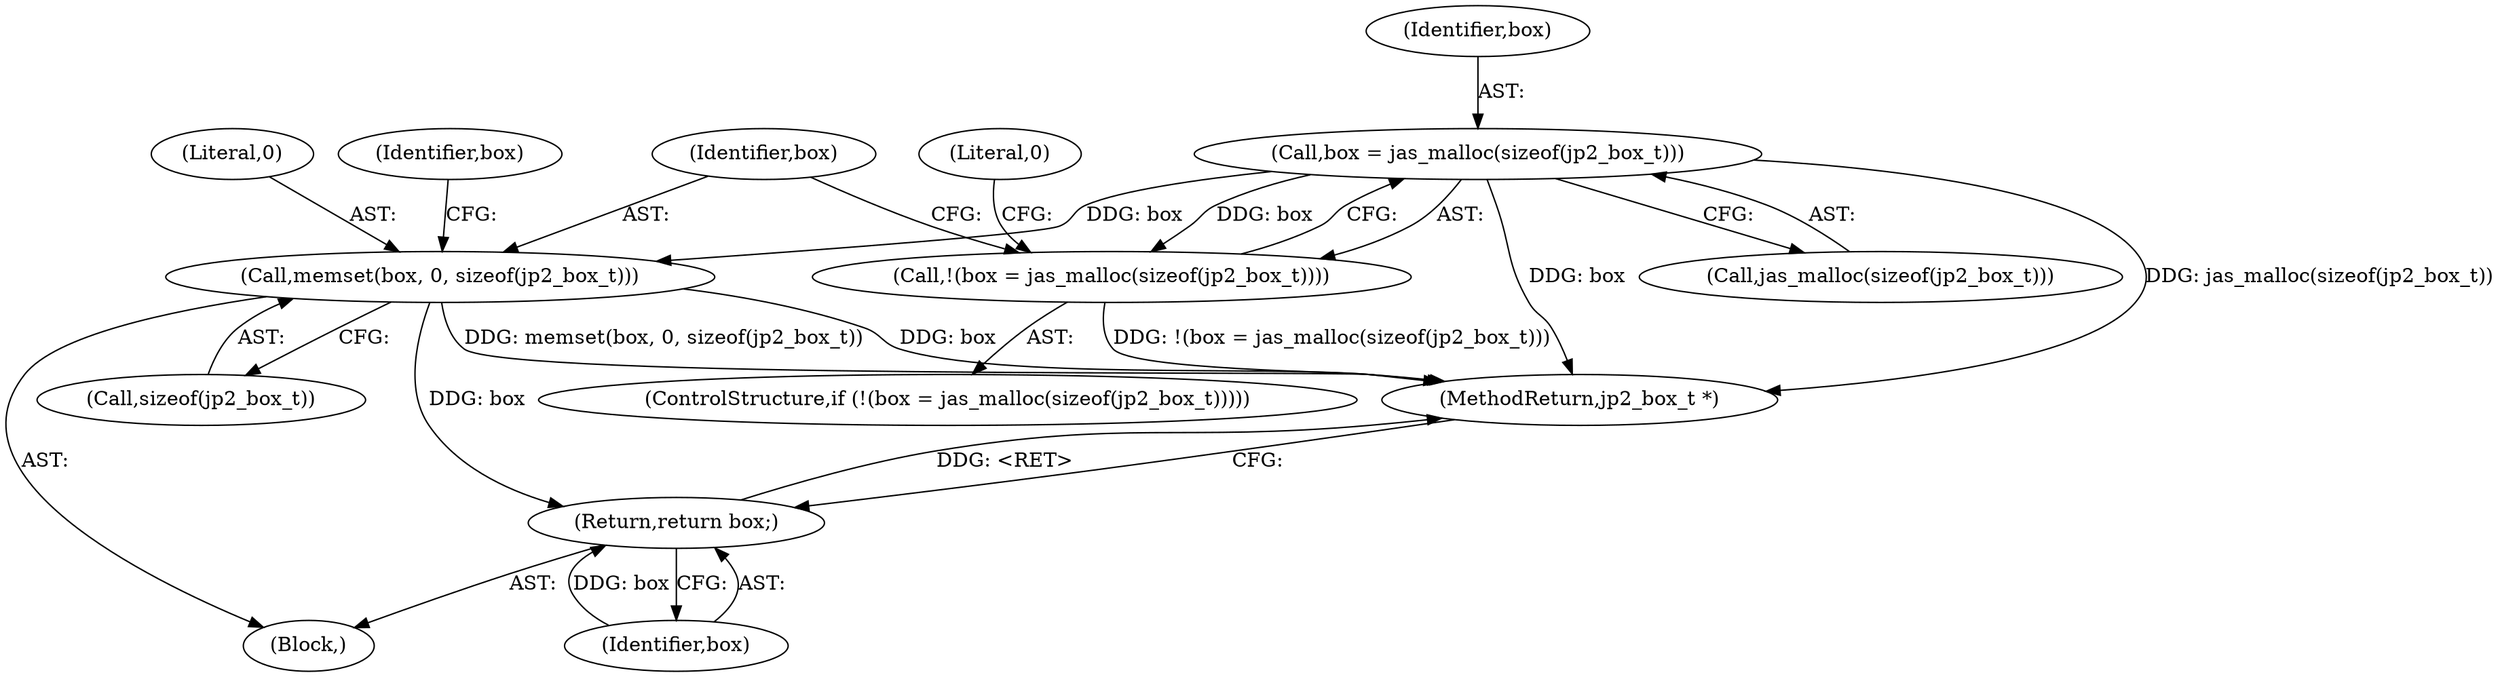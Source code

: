 digraph "0_jasper_e96fc4fdd525fa0ede28074a7e2b1caf94b58b0d@API" {
"1000107" [label="(Call,box = jas_malloc(sizeof(jp2_box_t)))"];
"1000106" [label="(Call,!(box = jas_malloc(sizeof(jp2_box_t))))"];
"1000115" [label="(Call,memset(box, 0, sizeof(jp2_box_t)))"];
"1000138" [label="(Return,return box;)"];
"1000107" [label="(Call,box = jas_malloc(sizeof(jp2_box_t)))"];
"1000117" [label="(Literal,0)"];
"1000118" [label="(Call,sizeof(jp2_box_t))"];
"1000114" [label="(Literal,0)"];
"1000122" [label="(Identifier,box)"];
"1000109" [label="(Call,jas_malloc(sizeof(jp2_box_t)))"];
"1000138" [label="(Return,return box;)"];
"1000105" [label="(ControlStructure,if (!(box = jas_malloc(sizeof(jp2_box_t)))))"];
"1000106" [label="(Call,!(box = jas_malloc(sizeof(jp2_box_t))))"];
"1000108" [label="(Identifier,box)"];
"1000116" [label="(Identifier,box)"];
"1000140" [label="(MethodReturn,jp2_box_t *)"];
"1000115" [label="(Call,memset(box, 0, sizeof(jp2_box_t)))"];
"1000103" [label="(Block,)"];
"1000139" [label="(Identifier,box)"];
"1000107" -> "1000106"  [label="AST: "];
"1000107" -> "1000109"  [label="CFG: "];
"1000108" -> "1000107"  [label="AST: "];
"1000109" -> "1000107"  [label="AST: "];
"1000106" -> "1000107"  [label="CFG: "];
"1000107" -> "1000140"  [label="DDG: box"];
"1000107" -> "1000140"  [label="DDG: jas_malloc(sizeof(jp2_box_t))"];
"1000107" -> "1000106"  [label="DDG: box"];
"1000107" -> "1000115"  [label="DDG: box"];
"1000106" -> "1000105"  [label="AST: "];
"1000114" -> "1000106"  [label="CFG: "];
"1000116" -> "1000106"  [label="CFG: "];
"1000106" -> "1000140"  [label="DDG: !(box = jas_malloc(sizeof(jp2_box_t)))"];
"1000115" -> "1000103"  [label="AST: "];
"1000115" -> "1000118"  [label="CFG: "];
"1000116" -> "1000115"  [label="AST: "];
"1000117" -> "1000115"  [label="AST: "];
"1000118" -> "1000115"  [label="AST: "];
"1000122" -> "1000115"  [label="CFG: "];
"1000115" -> "1000140"  [label="DDG: memset(box, 0, sizeof(jp2_box_t))"];
"1000115" -> "1000140"  [label="DDG: box"];
"1000115" -> "1000138"  [label="DDG: box"];
"1000138" -> "1000103"  [label="AST: "];
"1000138" -> "1000139"  [label="CFG: "];
"1000139" -> "1000138"  [label="AST: "];
"1000140" -> "1000138"  [label="CFG: "];
"1000138" -> "1000140"  [label="DDG: <RET>"];
"1000139" -> "1000138"  [label="DDG: box"];
}
